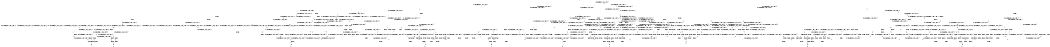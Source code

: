 digraph BCG {
size = "7, 10.5";
center = TRUE;
node [shape = circle];
0 [peripheries = 2];
0 -> 1 [label = "EX !0 !ATOMIC_EXCH_BRANCH (1, +1, TRUE, +1, 1, FALSE) !{}"];
0 -> 2 [label = "EX !2 !ATOMIC_EXCH_BRANCH (1, +1, TRUE, +0, 3, TRUE) !{}"];
0 -> 3 [label = "EX !1 !ATOMIC_EXCH_BRANCH (1, +0, TRUE, +0, 1, TRUE) !{}"];
1 -> 4 [label = "EX !2 !ATOMIC_EXCH_BRANCH (1, +1, TRUE, +0, 3, FALSE) !{0}"];
1 -> 5 [label = "EX !1 !ATOMIC_EXCH_BRANCH (1, +0, TRUE, +0, 1, FALSE) !{0}"];
1 -> 6 [label = "TERMINATE !0"];
2 -> 7 [label = "EX !0 !ATOMIC_EXCH_BRANCH (1, +1, TRUE, +1, 1, TRUE) !{0, 1, 2}"];
2 -> 8 [label = "EX !1 !ATOMIC_EXCH_BRANCH (1, +0, TRUE, +0, 1, FALSE) !{0, 1, 2}"];
2 -> 9 [label = "TERMINATE !2"];
2 -> 10 [label = "EX !0 !ATOMIC_EXCH_BRANCH (1, +1, TRUE, +1, 1, TRUE) !{0, 1, 2}"];
3 -> 11 [label = "EX !1 !ATOMIC_EXCH_BRANCH (1, +0, TRUE, +0, 1, TRUE) !{0, 1}"];
3 -> 12 [label = "EX !0 !ATOMIC_EXCH_BRANCH (1, +1, TRUE, +1, 1, FALSE) !{0, 1}"];
3 -> 13 [label = "EX !2 !ATOMIC_EXCH_BRANCH (1, +1, TRUE, +0, 3, TRUE) !{0, 1}"];
3 -> 14 [label = "EX !0 !ATOMIC_EXCH_BRANCH (1, +1, TRUE, +1, 1, FALSE) !{0, 1}"];
4 -> 15 [label = "EX !2 !ATOMIC_EXCH_BRANCH (1, +1, TRUE, +1, 1, TRUE) !{0, 1, 2}"];
4 -> 16 [label = "EX !1 !ATOMIC_EXCH_BRANCH (1, +0, TRUE, +0, 1, FALSE) !{0, 1, 2}"];
4 -> 17 [label = "TERMINATE !0"];
5 -> 18 [label = "EX !2 !ATOMIC_EXCH_BRANCH (1, +1, TRUE, +0, 3, TRUE) !{0, 1}"];
5 -> 19 [label = "TERMINATE !0"];
5 -> 20 [label = "TERMINATE !1"];
6 -> 21 [label = "EX !2 !ATOMIC_EXCH_BRANCH (1, +1, TRUE, +0, 3, FALSE) !{}"];
6 -> 22 [label = "EX !1 !ATOMIC_EXCH_BRANCH (1, +0, TRUE, +0, 1, FALSE) !{}"];
7 -> 7 [label = "EX !0 !ATOMIC_EXCH_BRANCH (1, +1, TRUE, +1, 1, TRUE) !{0, 1, 2}"];
7 -> 23 [label = "EX !1 !ATOMIC_EXCH_BRANCH (1, +0, TRUE, +0, 1, FALSE) !{0, 1, 2}"];
7 -> 24 [label = "TERMINATE !2"];
7 -> 10 [label = "EX !0 !ATOMIC_EXCH_BRANCH (1, +1, TRUE, +1, 1, TRUE) !{0, 1, 2}"];
8 -> 25 [label = "EX !0 !ATOMIC_EXCH_BRANCH (1, +1, TRUE, +1, 1, FALSE) !{0, 1, 2}"];
8 -> 26 [label = "TERMINATE !2"];
8 -> 27 [label = "TERMINATE !1"];
8 -> 28 [label = "EX !0 !ATOMIC_EXCH_BRANCH (1, +1, TRUE, +1, 1, FALSE) !{0, 1, 2}"];
9 -> 29 [label = "EX !0 !ATOMIC_EXCH_BRANCH (1, +1, TRUE, +1, 1, TRUE) !{0, 1}"];
9 -> 30 [label = "EX !1 !ATOMIC_EXCH_BRANCH (1, +0, TRUE, +0, 1, FALSE) !{0, 1}"];
9 -> 31 [label = "EX !0 !ATOMIC_EXCH_BRANCH (1, +1, TRUE, +1, 1, TRUE) !{0, 1}"];
10 -> 32 [label = "EX !1 !ATOMIC_EXCH_BRANCH (1, +0, TRUE, +0, 1, FALSE) !{0, 1, 2}"];
10 -> 10 [label = "EX !0 !ATOMIC_EXCH_BRANCH (1, +1, TRUE, +1, 1, TRUE) !{0, 1, 2}"];
10 -> 33 [label = "EX !1 !ATOMIC_EXCH_BRANCH (1, +0, TRUE, +0, 1, FALSE) !{0, 1, 2}"];
10 -> 34 [label = "TERMINATE !2"];
11 -> 11 [label = "EX !1 !ATOMIC_EXCH_BRANCH (1, +0, TRUE, +0, 1, TRUE) !{0, 1}"];
11 -> 12 [label = "EX !0 !ATOMIC_EXCH_BRANCH (1, +1, TRUE, +1, 1, FALSE) !{0, 1}"];
11 -> 13 [label = "EX !2 !ATOMIC_EXCH_BRANCH (1, +1, TRUE, +0, 3, TRUE) !{0, 1}"];
11 -> 14 [label = "EX !0 !ATOMIC_EXCH_BRANCH (1, +1, TRUE, +1, 1, FALSE) !{0, 1}"];
12 -> 35 [label = "EX !1 !ATOMIC_EXCH_BRANCH (1, +0, TRUE, +0, 1, FALSE) !{0, 1}"];
12 -> 36 [label = "EX !2 !ATOMIC_EXCH_BRANCH (1, +1, TRUE, +0, 3, FALSE) !{0, 1}"];
12 -> 37 [label = "TERMINATE !0"];
13 -> 8 [label = "EX !1 !ATOMIC_EXCH_BRANCH (1, +0, TRUE, +0, 1, FALSE) !{0, 1, 2}"];
13 -> 38 [label = "EX !0 !ATOMIC_EXCH_BRANCH (1, +1, TRUE, +1, 1, TRUE) !{0, 1, 2}"];
13 -> 39 [label = "TERMINATE !2"];
13 -> 40 [label = "EX !0 !ATOMIC_EXCH_BRANCH (1, +1, TRUE, +1, 1, TRUE) !{0, 1, 2}"];
14 -> 41 [label = "EX !1 !ATOMIC_EXCH_BRANCH (1, +0, TRUE, +0, 1, FALSE) !{0, 1}"];
14 -> 42 [label = "EX !1 !ATOMIC_EXCH_BRANCH (1, +0, TRUE, +0, 1, FALSE) !{0, 1}"];
14 -> 43 [label = "EX !2 !ATOMIC_EXCH_BRANCH (1, +1, TRUE, +0, 3, FALSE) !{0, 1}"];
14 -> 44 [label = "TERMINATE !0"];
15 -> 45 [label = "EX !2 !ATOMIC_EXCH_BRANCH (1, +1, TRUE, +0, 3, FALSE) !{0, 1, 2}"];
15 -> 46 [label = "EX !1 !ATOMIC_EXCH_BRANCH (1, +0, TRUE, +0, 1, FALSE) !{0, 1, 2}"];
15 -> 47 [label = "TERMINATE !0"];
16 -> 25 [label = "EX !2 !ATOMIC_EXCH_BRANCH (1, +1, TRUE, +1, 1, FALSE) !{0, 1, 2}"];
16 -> 48 [label = "TERMINATE !0"];
16 -> 49 [label = "TERMINATE !1"];
17 -> 50 [label = "EX !2 !ATOMIC_EXCH_BRANCH (1, +1, TRUE, +1, 1, TRUE) !{1, 2}"];
17 -> 51 [label = "EX !1 !ATOMIC_EXCH_BRANCH (1, +0, TRUE, +0, 1, FALSE) !{1, 2}"];
17 -> 52 [label = "EX !1 !ATOMIC_EXCH_BRANCH (1, +0, TRUE, +0, 1, FALSE) !{1, 2}"];
18 -> 53 [label = "TERMINATE !0"];
18 -> 54 [label = "TERMINATE !2"];
18 -> 55 [label = "TERMINATE !1"];
19 -> 56 [label = "EX !2 !ATOMIC_EXCH_BRANCH (1, +1, TRUE, +0, 3, TRUE) !{1}"];
19 -> 57 [label = "TERMINATE !1"];
20 -> 58 [label = "EX !2 !ATOMIC_EXCH_BRANCH (1, +1, TRUE, +0, 3, TRUE) !{0}"];
20 -> 57 [label = "TERMINATE !0"];
21 -> 50 [label = "EX !2 !ATOMIC_EXCH_BRANCH (1, +1, TRUE, +1, 1, TRUE) !{1, 2}"];
21 -> 51 [label = "EX !1 !ATOMIC_EXCH_BRANCH (1, +0, TRUE, +0, 1, FALSE) !{1, 2}"];
21 -> 52 [label = "EX !1 !ATOMIC_EXCH_BRANCH (1, +0, TRUE, +0, 1, FALSE) !{1, 2}"];
22 -> 56 [label = "EX !2 !ATOMIC_EXCH_BRANCH (1, +1, TRUE, +0, 3, TRUE) !{1}"];
22 -> 57 [label = "TERMINATE !1"];
23 -> 25 [label = "EX !0 !ATOMIC_EXCH_BRANCH (1, +1, TRUE, +1, 1, FALSE) !{0, 1, 2}"];
23 -> 59 [label = "TERMINATE !2"];
23 -> 60 [label = "TERMINATE !1"];
23 -> 28 [label = "EX !0 !ATOMIC_EXCH_BRANCH (1, +1, TRUE, +1, 1, FALSE) !{0, 1, 2}"];
24 -> 29 [label = "EX !0 !ATOMIC_EXCH_BRANCH (1, +1, TRUE, +1, 1, TRUE) !{0, 1}"];
24 -> 61 [label = "EX !1 !ATOMIC_EXCH_BRANCH (1, +0, TRUE, +0, 1, FALSE) !{0, 1}"];
24 -> 31 [label = "EX !0 !ATOMIC_EXCH_BRANCH (1, +1, TRUE, +1, 1, TRUE) !{0, 1}"];
25 -> 53 [label = "TERMINATE !0"];
25 -> 54 [label = "TERMINATE !2"];
25 -> 55 [label = "TERMINATE !1"];
26 -> 62 [label = "EX !0 !ATOMIC_EXCH_BRANCH (1, +1, TRUE, +1, 1, FALSE) !{0, 1}"];
26 -> 63 [label = "TERMINATE !1"];
26 -> 64 [label = "EX !0 !ATOMIC_EXCH_BRANCH (1, +1, TRUE, +1, 1, FALSE) !{0, 1}"];
27 -> 65 [label = "EX !0 !ATOMIC_EXCH_BRANCH (1, +1, TRUE, +1, 1, FALSE) !{0, 2}"];
27 -> 63 [label = "TERMINATE !2"];
27 -> 66 [label = "EX !0 !ATOMIC_EXCH_BRANCH (1, +1, TRUE, +1, 1, FALSE) !{0, 2}"];
28 -> 67 [label = "TERMINATE !0"];
28 -> 68 [label = "TERMINATE !2"];
28 -> 69 [label = "TERMINATE !1"];
29 -> 29 [label = "EX !0 !ATOMIC_EXCH_BRANCH (1, +1, TRUE, +1, 1, TRUE) !{0, 1}"];
29 -> 61 [label = "EX !1 !ATOMIC_EXCH_BRANCH (1, +0, TRUE, +0, 1, FALSE) !{0, 1}"];
29 -> 31 [label = "EX !0 !ATOMIC_EXCH_BRANCH (1, +1, TRUE, +1, 1, TRUE) !{0, 1}"];
30 -> 62 [label = "EX !0 !ATOMIC_EXCH_BRANCH (1, +1, TRUE, +1, 1, FALSE) !{0, 1}"];
30 -> 63 [label = "TERMINATE !1"];
30 -> 64 [label = "EX !0 !ATOMIC_EXCH_BRANCH (1, +1, TRUE, +1, 1, FALSE) !{0, 1}"];
31 -> 70 [label = "EX !1 !ATOMIC_EXCH_BRANCH (1, +0, TRUE, +0, 1, FALSE) !{0, 1}"];
31 -> 31 [label = "EX !0 !ATOMIC_EXCH_BRANCH (1, +1, TRUE, +1, 1, TRUE) !{0, 1}"];
31 -> 71 [label = "EX !1 !ATOMIC_EXCH_BRANCH (1, +0, TRUE, +0, 1, FALSE) !{0, 1}"];
32 -> 72 [label = "EX !0 !ATOMIC_EXCH_BRANCH (1, +1, TRUE, +1, 1, FALSE) !{0, 1, 2}"];
32 -> 73 [label = "TERMINATE !2"];
32 -> 74 [label = "TERMINATE !1"];
33 -> 28 [label = "EX !0 !ATOMIC_EXCH_BRANCH (1, +1, TRUE, +1, 1, FALSE) !{0, 1, 2}"];
33 -> 75 [label = "TERMINATE !2"];
33 -> 76 [label = "TERMINATE !1"];
34 -> 77 [label = "EX !0 !ATOMIC_EXCH_BRANCH (1, +1, TRUE, +1, 1, TRUE) !{0, 1}"];
34 -> 78 [label = "EX !1 !ATOMIC_EXCH_BRANCH (1, +0, TRUE, +0, 1, FALSE) !{0, 1}"];
35 -> 18 [label = "EX !2 !ATOMIC_EXCH_BRANCH (1, +1, TRUE, +0, 3, TRUE) !{0, 1}"];
35 -> 19 [label = "TERMINATE !0"];
35 -> 20 [label = "TERMINATE !1"];
36 -> 16 [label = "EX !1 !ATOMIC_EXCH_BRANCH (1, +0, TRUE, +0, 1, FALSE) !{0, 1, 2}"];
36 -> 79 [label = "EX !2 !ATOMIC_EXCH_BRANCH (1, +1, TRUE, +1, 1, TRUE) !{0, 1, 2}"];
36 -> 80 [label = "TERMINATE !0"];
37 -> 81 [label = "EX !1 !ATOMIC_EXCH_BRANCH (1, +0, TRUE, +0, 1, FALSE) !{1}"];
37 -> 82 [label = "EX !2 !ATOMIC_EXCH_BRANCH (1, +1, TRUE, +0, 3, FALSE) !{1}"];
37 -> 83 [label = "EX !1 !ATOMIC_EXCH_BRANCH (1, +0, TRUE, +0, 1, FALSE) !{1}"];
38 -> 38 [label = "EX !0 !ATOMIC_EXCH_BRANCH (1, +1, TRUE, +1, 1, TRUE) !{0, 1, 2}"];
38 -> 23 [label = "EX !1 !ATOMIC_EXCH_BRANCH (1, +0, TRUE, +0, 1, FALSE) !{0, 1, 2}"];
38 -> 84 [label = "TERMINATE !2"];
38 -> 40 [label = "EX !0 !ATOMIC_EXCH_BRANCH (1, +1, TRUE, +1, 1, TRUE) !{0, 1, 2}"];
39 -> 30 [label = "EX !1 !ATOMIC_EXCH_BRANCH (1, +0, TRUE, +0, 1, FALSE) !{0, 1}"];
39 -> 85 [label = "EX !0 !ATOMIC_EXCH_BRANCH (1, +1, TRUE, +1, 1, TRUE) !{0, 1}"];
39 -> 86 [label = "EX !0 !ATOMIC_EXCH_BRANCH (1, +1, TRUE, +1, 1, TRUE) !{0, 1}"];
40 -> 32 [label = "EX !1 !ATOMIC_EXCH_BRANCH (1, +0, TRUE, +0, 1, FALSE) !{0, 1, 2}"];
40 -> 40 [label = "EX !0 !ATOMIC_EXCH_BRANCH (1, +1, TRUE, +1, 1, TRUE) !{0, 1, 2}"];
40 -> 33 [label = "EX !1 !ATOMIC_EXCH_BRANCH (1, +0, TRUE, +0, 1, FALSE) !{0, 1, 2}"];
40 -> 87 [label = "TERMINATE !2"];
41 -> 88 [label = "EX !2 !ATOMIC_EXCH_BRANCH (1, +1, TRUE, +0, 3, TRUE) !{0, 1}"];
41 -> 89 [label = "TERMINATE !0"];
41 -> 90 [label = "TERMINATE !1"];
42 -> 91 [label = "EX !2 !ATOMIC_EXCH_BRANCH (1, +1, TRUE, +0, 3, TRUE) !{0, 1}"];
42 -> 92 [label = "TERMINATE !0"];
42 -> 93 [label = "TERMINATE !1"];
43 -> 94 [label = "EX !1 !ATOMIC_EXCH_BRANCH (1, +0, TRUE, +0, 1, FALSE) !{0, 1, 2}"];
43 -> 95 [label = "EX !2 !ATOMIC_EXCH_BRANCH (1, +1, TRUE, +1, 1, TRUE) !{0, 1, 2}"];
43 -> 96 [label = "TERMINATE !0"];
44 -> 97 [label = "EX !1 !ATOMIC_EXCH_BRANCH (1, +0, TRUE, +0, 1, FALSE) !{1}"];
44 -> 98 [label = "EX !2 !ATOMIC_EXCH_BRANCH (1, +1, TRUE, +0, 3, FALSE) !{1}"];
45 -> 15 [label = "EX !2 !ATOMIC_EXCH_BRANCH (1, +1, TRUE, +1, 1, TRUE) !{0, 1, 2}"];
45 -> 16 [label = "EX !1 !ATOMIC_EXCH_BRANCH (1, +0, TRUE, +0, 1, FALSE) !{0, 1, 2}"];
45 -> 17 [label = "TERMINATE !0"];
46 -> 25 [label = "EX !2 !ATOMIC_EXCH_BRANCH (1, +1, TRUE, +0, 3, TRUE) !{0, 1, 2}"];
46 -> 99 [label = "TERMINATE !0"];
46 -> 100 [label = "TERMINATE !1"];
47 -> 101 [label = "EX !2 !ATOMIC_EXCH_BRANCH (1, +1, TRUE, +0, 3, FALSE) !{1, 2}"];
47 -> 102 [label = "EX !1 !ATOMIC_EXCH_BRANCH (1, +0, TRUE, +0, 1, FALSE) !{1, 2}"];
47 -> 103 [label = "EX !1 !ATOMIC_EXCH_BRANCH (1, +0, TRUE, +0, 1, FALSE) !{1, 2}"];
48 -> 104 [label = "EX !2 !ATOMIC_EXCH_BRANCH (1, +1, TRUE, +1, 1, FALSE) !{1, 2}"];
48 -> 105 [label = "TERMINATE !1"];
49 -> 65 [label = "EX !2 !ATOMIC_EXCH_BRANCH (1, +1, TRUE, +1, 1, FALSE) !{0, 2}"];
49 -> 105 [label = "TERMINATE !0"];
50 -> 101 [label = "EX !2 !ATOMIC_EXCH_BRANCH (1, +1, TRUE, +0, 3, FALSE) !{1, 2}"];
50 -> 102 [label = "EX !1 !ATOMIC_EXCH_BRANCH (1, +0, TRUE, +0, 1, FALSE) !{1, 2}"];
50 -> 103 [label = "EX !1 !ATOMIC_EXCH_BRANCH (1, +0, TRUE, +0, 1, FALSE) !{1, 2}"];
51 -> 104 [label = "EX !2 !ATOMIC_EXCH_BRANCH (1, +1, TRUE, +1, 1, FALSE) !{1, 2}"];
51 -> 105 [label = "TERMINATE !1"];
52 -> 106 [label = "EX !2 !ATOMIC_EXCH_BRANCH (1, +1, TRUE, +1, 1, FALSE) !{1, 2}"];
52 -> 107 [label = "EX !2 !ATOMIC_EXCH_BRANCH (1, +1, TRUE, +1, 1, FALSE) !{1, 2}"];
52 -> 108 [label = "TERMINATE !1"];
53 -> 109 [label = "TERMINATE !2"];
53 -> 110 [label = "TERMINATE !1"];
54 -> 109 [label = "TERMINATE !0"];
54 -> 111 [label = "TERMINATE !1"];
55 -> 110 [label = "TERMINATE !0"];
55 -> 111 [label = "TERMINATE !2"];
56 -> 109 [label = "TERMINATE !2"];
56 -> 110 [label = "TERMINATE !1"];
57 -> 112 [label = "EX !2 !ATOMIC_EXCH_BRANCH (1, +1, TRUE, +0, 3, TRUE) !{}"];
58 -> 110 [label = "TERMINATE !0"];
58 -> 111 [label = "TERMINATE !2"];
59 -> 62 [label = "EX !0 !ATOMIC_EXCH_BRANCH (1, +1, TRUE, +1, 1, FALSE) !{0, 1}"];
59 -> 113 [label = "TERMINATE !1"];
59 -> 64 [label = "EX !0 !ATOMIC_EXCH_BRANCH (1, +1, TRUE, +1, 1, FALSE) !{0, 1}"];
60 -> 65 [label = "EX !0 !ATOMIC_EXCH_BRANCH (1, +1, TRUE, +1, 1, FALSE) !{0, 2}"];
60 -> 113 [label = "TERMINATE !2"];
60 -> 66 [label = "EX !0 !ATOMIC_EXCH_BRANCH (1, +1, TRUE, +1, 1, FALSE) !{0, 2}"];
61 -> 62 [label = "EX !0 !ATOMIC_EXCH_BRANCH (1, +1, TRUE, +1, 1, FALSE) !{0, 1}"];
61 -> 113 [label = "TERMINATE !1"];
61 -> 64 [label = "EX !0 !ATOMIC_EXCH_BRANCH (1, +1, TRUE, +1, 1, FALSE) !{0, 1}"];
62 -> 109 [label = "TERMINATE !0"];
62 -> 111 [label = "TERMINATE !1"];
63 -> 114 [label = "EX !0 !ATOMIC_EXCH_BRANCH (1, +1, TRUE, +1, 1, FALSE) !{0}"];
63 -> 115 [label = "EX !0 !ATOMIC_EXCH_BRANCH (1, +1, TRUE, +1, 1, FALSE) !{0}"];
64 -> 116 [label = "TERMINATE !0"];
64 -> 117 [label = "TERMINATE !1"];
65 -> 110 [label = "TERMINATE !0"];
65 -> 111 [label = "TERMINATE !2"];
66 -> 118 [label = "TERMINATE !0"];
66 -> 119 [label = "TERMINATE !2"];
67 -> 120 [label = "TERMINATE !2"];
67 -> 121 [label = "TERMINATE !1"];
68 -> 120 [label = "TERMINATE !0"];
68 -> 122 [label = "TERMINATE !1"];
69 -> 121 [label = "TERMINATE !0"];
69 -> 122 [label = "TERMINATE !2"];
70 -> 123 [label = "EX !0 !ATOMIC_EXCH_BRANCH (1, +1, TRUE, +1, 1, FALSE) !{0, 1}"];
70 -> 124 [label = "TERMINATE !1"];
70 -> 64 [label = "EX !0 !ATOMIC_EXCH_BRANCH (1, +1, TRUE, +1, 1, FALSE) !{0, 1}"];
71 -> 64 [label = "EX !0 !ATOMIC_EXCH_BRANCH (1, +1, TRUE, +1, 1, FALSE) !{0, 1}"];
71 -> 125 [label = "TERMINATE !1"];
72 -> 126 [label = "TERMINATE !0"];
72 -> 127 [label = "TERMINATE !2"];
72 -> 128 [label = "TERMINATE !1"];
73 -> 129 [label = "EX !0 !ATOMIC_EXCH_BRANCH (1, +1, TRUE, +1, 1, FALSE) !{0, 1}"];
73 -> 130 [label = "TERMINATE !1"];
74 -> 131 [label = "EX !0 !ATOMIC_EXCH_BRANCH (1, +1, TRUE, +1, 1, FALSE) !{0, 2}"];
74 -> 130 [label = "TERMINATE !2"];
75 -> 132 [label = "EX !0 !ATOMIC_EXCH_BRANCH (1, +1, TRUE, +1, 1, FALSE) !{0, 1}"];
75 -> 133 [label = "TERMINATE !1"];
76 -> 134 [label = "EX !0 !ATOMIC_EXCH_BRANCH (1, +1, TRUE, +1, 1, FALSE) !{0, 2}"];
76 -> 133 [label = "TERMINATE !2"];
77 -> 77 [label = "EX !0 !ATOMIC_EXCH_BRANCH (1, +1, TRUE, +1, 1, TRUE) !{0, 1}"];
77 -> 78 [label = "EX !1 !ATOMIC_EXCH_BRANCH (1, +0, TRUE, +0, 1, FALSE) !{0, 1}"];
78 -> 132 [label = "EX !0 !ATOMIC_EXCH_BRANCH (1, +1, TRUE, +1, 1, FALSE) !{0, 1}"];
78 -> 133 [label = "TERMINATE !1"];
79 -> 46 [label = "EX !1 !ATOMIC_EXCH_BRANCH (1, +0, TRUE, +0, 1, FALSE) !{0, 1, 2}"];
79 -> 135 [label = "EX !2 !ATOMIC_EXCH_BRANCH (1, +1, TRUE, +0, 3, FALSE) !{0, 1, 2}"];
79 -> 136 [label = "TERMINATE !0"];
80 -> 51 [label = "EX !1 !ATOMIC_EXCH_BRANCH (1, +0, TRUE, +0, 1, FALSE) !{1, 2}"];
80 -> 137 [label = "EX !2 !ATOMIC_EXCH_BRANCH (1, +1, TRUE, +1, 1, TRUE) !{1, 2}"];
80 -> 52 [label = "EX !1 !ATOMIC_EXCH_BRANCH (1, +0, TRUE, +0, 1, FALSE) !{1, 2}"];
81 -> 56 [label = "EX !2 !ATOMIC_EXCH_BRANCH (1, +1, TRUE, +0, 3, TRUE) !{1}"];
81 -> 57 [label = "TERMINATE !1"];
82 -> 51 [label = "EX !1 !ATOMIC_EXCH_BRANCH (1, +0, TRUE, +0, 1, FALSE) !{1, 2}"];
82 -> 137 [label = "EX !2 !ATOMIC_EXCH_BRANCH (1, +1, TRUE, +1, 1, TRUE) !{1, 2}"];
82 -> 52 [label = "EX !1 !ATOMIC_EXCH_BRANCH (1, +0, TRUE, +0, 1, FALSE) !{1, 2}"];
83 -> 138 [label = "EX !2 !ATOMIC_EXCH_BRANCH (1, +1, TRUE, +0, 3, TRUE) !{1}"];
83 -> 139 [label = "TERMINATE !1"];
84 -> 85 [label = "EX !0 !ATOMIC_EXCH_BRANCH (1, +1, TRUE, +1, 1, TRUE) !{0, 1}"];
84 -> 61 [label = "EX !1 !ATOMIC_EXCH_BRANCH (1, +0, TRUE, +0, 1, FALSE) !{0, 1}"];
84 -> 86 [label = "EX !0 !ATOMIC_EXCH_BRANCH (1, +1, TRUE, +1, 1, TRUE) !{0, 1}"];
85 -> 85 [label = "EX !0 !ATOMIC_EXCH_BRANCH (1, +1, TRUE, +1, 1, TRUE) !{0, 1}"];
85 -> 61 [label = "EX !1 !ATOMIC_EXCH_BRANCH (1, +0, TRUE, +0, 1, FALSE) !{0, 1}"];
85 -> 86 [label = "EX !0 !ATOMIC_EXCH_BRANCH (1, +1, TRUE, +1, 1, TRUE) !{0, 1}"];
86 -> 70 [label = "EX !1 !ATOMIC_EXCH_BRANCH (1, +0, TRUE, +0, 1, FALSE) !{0, 1}"];
86 -> 86 [label = "EX !0 !ATOMIC_EXCH_BRANCH (1, +1, TRUE, +1, 1, TRUE) !{0, 1}"];
86 -> 71 [label = "EX !1 !ATOMIC_EXCH_BRANCH (1, +0, TRUE, +0, 1, FALSE) !{0, 1}"];
87 -> 140 [label = "EX !0 !ATOMIC_EXCH_BRANCH (1, +1, TRUE, +1, 1, TRUE) !{0, 1}"];
87 -> 78 [label = "EX !1 !ATOMIC_EXCH_BRANCH (1, +0, TRUE, +0, 1, FALSE) !{0, 1}"];
88 -> 141 [label = "TERMINATE !0"];
88 -> 142 [label = "TERMINATE !2"];
88 -> 143 [label = "TERMINATE !1"];
89 -> 144 [label = "EX !2 !ATOMIC_EXCH_BRANCH (1, +1, TRUE, +0, 3, TRUE) !{1}"];
89 -> 145 [label = "TERMINATE !1"];
90 -> 146 [label = "EX !2 !ATOMIC_EXCH_BRANCH (1, +1, TRUE, +0, 3, TRUE) !{0}"];
90 -> 145 [label = "TERMINATE !0"];
91 -> 147 [label = "TERMINATE !0"];
91 -> 148 [label = "TERMINATE !2"];
91 -> 149 [label = "TERMINATE !1"];
92 -> 150 [label = "EX !2 !ATOMIC_EXCH_BRANCH (1, +1, TRUE, +0, 3, TRUE) !{1}"];
92 -> 151 [label = "TERMINATE !1"];
93 -> 152 [label = "EX !2 !ATOMIC_EXCH_BRANCH (1, +1, TRUE, +0, 3, TRUE) !{0}"];
93 -> 151 [label = "TERMINATE !0"];
94 -> 153 [label = "EX !2 !ATOMIC_EXCH_BRANCH (1, +1, TRUE, +1, 1, FALSE) !{0, 1, 2}"];
94 -> 154 [label = "TERMINATE !0"];
94 -> 155 [label = "TERMINATE !1"];
95 -> 156 [label = "EX !1 !ATOMIC_EXCH_BRANCH (1, +0, TRUE, +0, 1, FALSE) !{0, 1, 2}"];
95 -> 157 [label = "EX !2 !ATOMIC_EXCH_BRANCH (1, +1, TRUE, +0, 3, FALSE) !{0, 1, 2}"];
95 -> 158 [label = "TERMINATE !0"];
96 -> 159 [label = "EX !1 !ATOMIC_EXCH_BRANCH (1, +0, TRUE, +0, 1, FALSE) !{1, 2}"];
96 -> 160 [label = "EX !2 !ATOMIC_EXCH_BRANCH (1, +1, TRUE, +1, 1, TRUE) !{1, 2}"];
97 -> 150 [label = "EX !2 !ATOMIC_EXCH_BRANCH (1, +1, TRUE, +0, 3, TRUE) !{1}"];
97 -> 151 [label = "TERMINATE !1"];
98 -> 159 [label = "EX !1 !ATOMIC_EXCH_BRANCH (1, +0, TRUE, +0, 1, FALSE) !{1, 2}"];
98 -> 160 [label = "EX !2 !ATOMIC_EXCH_BRANCH (1, +1, TRUE, +1, 1, TRUE) !{1, 2}"];
99 -> 104 [label = "EX !2 !ATOMIC_EXCH_BRANCH (1, +1, TRUE, +0, 3, TRUE) !{1, 2}"];
99 -> 161 [label = "TERMINATE !1"];
100 -> 65 [label = "EX !2 !ATOMIC_EXCH_BRANCH (1, +1, TRUE, +0, 3, TRUE) !{0, 2}"];
100 -> 161 [label = "TERMINATE !0"];
101 -> 50 [label = "EX !2 !ATOMIC_EXCH_BRANCH (1, +1, TRUE, +1, 1, TRUE) !{1, 2}"];
101 -> 51 [label = "EX !1 !ATOMIC_EXCH_BRANCH (1, +0, TRUE, +0, 1, FALSE) !{1, 2}"];
101 -> 52 [label = "EX !1 !ATOMIC_EXCH_BRANCH (1, +0, TRUE, +0, 1, FALSE) !{1, 2}"];
102 -> 104 [label = "EX !2 !ATOMIC_EXCH_BRANCH (1, +1, TRUE, +0, 3, TRUE) !{1, 2}"];
102 -> 161 [label = "TERMINATE !1"];
103 -> 106 [label = "EX !2 !ATOMIC_EXCH_BRANCH (1, +1, TRUE, +0, 3, TRUE) !{1, 2}"];
103 -> 107 [label = "EX !2 !ATOMIC_EXCH_BRANCH (1, +1, TRUE, +0, 3, TRUE) !{1, 2}"];
103 -> 162 [label = "TERMINATE !1"];
104 -> 109 [label = "TERMINATE !2"];
104 -> 110 [label = "TERMINATE !1"];
105 -> 163 [label = "EX !2 !ATOMIC_EXCH_BRANCH (1, +1, TRUE, +1, 1, FALSE) !{2}"];
105 -> 164 [label = "EX !2 !ATOMIC_EXCH_BRANCH (1, +1, TRUE, +1, 1, FALSE) !{2}"];
106 -> 165 [label = "TERMINATE !2"];
106 -> 166 [label = "TERMINATE !1"];
107 -> 167 [label = "TERMINATE !2"];
107 -> 168 [label = "TERMINATE !1"];
108 -> 169 [label = "EX !2 !ATOMIC_EXCH_BRANCH (1, +1, TRUE, +1, 1, FALSE) !{2}"];
109 -> 170 [label = "TERMINATE !1"];
110 -> 170 [label = "TERMINATE !2"];
111 -> 170 [label = "TERMINATE !0"];
112 -> 170 [label = "TERMINATE !2"];
113 -> 114 [label = "EX !0 !ATOMIC_EXCH_BRANCH (1, +1, TRUE, +1, 1, FALSE) !{0}"];
113 -> 115 [label = "EX !0 !ATOMIC_EXCH_BRANCH (1, +1, TRUE, +1, 1, FALSE) !{0}"];
114 -> 170 [label = "TERMINATE !0"];
115 -> 171 [label = "TERMINATE !0"];
116 -> 172 [label = "TERMINATE !1"];
117 -> 172 [label = "TERMINATE !0"];
118 -> 173 [label = "TERMINATE !2"];
119 -> 173 [label = "TERMINATE !0"];
120 -> 174 [label = "TERMINATE !1"];
121 -> 174 [label = "TERMINATE !2"];
122 -> 174 [label = "TERMINATE !0"];
123 -> 175 [label = "TERMINATE !0"];
123 -> 176 [label = "TERMINATE !1"];
124 -> 177 [label = "EX !0 !ATOMIC_EXCH_BRANCH (1, +1, TRUE, +1, 1, FALSE) !{0}"];
125 -> 178 [label = "EX !0 !ATOMIC_EXCH_BRANCH (1, +1, TRUE, +1, 1, FALSE) !{0}"];
126 -> 179 [label = "TERMINATE !2"];
126 -> 180 [label = "TERMINATE !1"];
127 -> 179 [label = "TERMINATE !0"];
127 -> 181 [label = "TERMINATE !1"];
128 -> 180 [label = "TERMINATE !0"];
128 -> 181 [label = "TERMINATE !2"];
129 -> 179 [label = "TERMINATE !0"];
129 -> 181 [label = "TERMINATE !1"];
130 -> 182 [label = "EX !0 !ATOMIC_EXCH_BRANCH (1, +1, TRUE, +1, 1, FALSE) !{0}"];
131 -> 180 [label = "TERMINATE !0"];
131 -> 181 [label = "TERMINATE !2"];
132 -> 120 [label = "TERMINATE !0"];
132 -> 122 [label = "TERMINATE !1"];
133 -> 183 [label = "EX !0 !ATOMIC_EXCH_BRANCH (1, +1, TRUE, +1, 1, FALSE) !{0}"];
134 -> 121 [label = "TERMINATE !0"];
134 -> 122 [label = "TERMINATE !2"];
135 -> 16 [label = "EX !1 !ATOMIC_EXCH_BRANCH (1, +0, TRUE, +0, 1, FALSE) !{0, 1, 2}"];
135 -> 79 [label = "EX !2 !ATOMIC_EXCH_BRANCH (1, +1, TRUE, +1, 1, TRUE) !{0, 1, 2}"];
135 -> 80 [label = "TERMINATE !0"];
136 -> 102 [label = "EX !1 !ATOMIC_EXCH_BRANCH (1, +0, TRUE, +0, 1, FALSE) !{1, 2}"];
136 -> 184 [label = "EX !2 !ATOMIC_EXCH_BRANCH (1, +1, TRUE, +0, 3, FALSE) !{1, 2}"];
136 -> 103 [label = "EX !1 !ATOMIC_EXCH_BRANCH (1, +0, TRUE, +0, 1, FALSE) !{1, 2}"];
137 -> 102 [label = "EX !1 !ATOMIC_EXCH_BRANCH (1, +0, TRUE, +0, 1, FALSE) !{1, 2}"];
137 -> 184 [label = "EX !2 !ATOMIC_EXCH_BRANCH (1, +1, TRUE, +0, 3, FALSE) !{1, 2}"];
137 -> 103 [label = "EX !1 !ATOMIC_EXCH_BRANCH (1, +0, TRUE, +0, 1, FALSE) !{1, 2}"];
138 -> 185 [label = "TERMINATE !2"];
138 -> 186 [label = "TERMINATE !1"];
139 -> 187 [label = "EX !2 !ATOMIC_EXCH_BRANCH (1, +1, TRUE, +0, 3, TRUE) !{}"];
140 -> 140 [label = "EX !0 !ATOMIC_EXCH_BRANCH (1, +1, TRUE, +1, 1, TRUE) !{0, 1}"];
140 -> 78 [label = "EX !1 !ATOMIC_EXCH_BRANCH (1, +0, TRUE, +0, 1, FALSE) !{0, 1}"];
141 -> 175 [label = "TERMINATE !2"];
141 -> 188 [label = "TERMINATE !1"];
142 -> 175 [label = "TERMINATE !0"];
142 -> 176 [label = "TERMINATE !1"];
143 -> 188 [label = "TERMINATE !0"];
143 -> 176 [label = "TERMINATE !2"];
144 -> 175 [label = "TERMINATE !2"];
144 -> 188 [label = "TERMINATE !1"];
145 -> 189 [label = "EX !2 !ATOMIC_EXCH_BRANCH (1, +1, TRUE, +0, 3, TRUE) !{}"];
146 -> 188 [label = "TERMINATE !0"];
146 -> 176 [label = "TERMINATE !2"];
147 -> 116 [label = "TERMINATE !2"];
147 -> 190 [label = "TERMINATE !1"];
148 -> 116 [label = "TERMINATE !0"];
148 -> 117 [label = "TERMINATE !1"];
149 -> 190 [label = "TERMINATE !0"];
149 -> 117 [label = "TERMINATE !2"];
150 -> 116 [label = "TERMINATE !2"];
150 -> 190 [label = "TERMINATE !1"];
151 -> 191 [label = "EX !2 !ATOMIC_EXCH_BRANCH (1, +1, TRUE, +0, 3, TRUE) !{}"];
152 -> 190 [label = "TERMINATE !0"];
152 -> 117 [label = "TERMINATE !2"];
153 -> 147 [label = "TERMINATE !0"];
153 -> 148 [label = "TERMINATE !2"];
153 -> 149 [label = "TERMINATE !1"];
154 -> 192 [label = "EX !2 !ATOMIC_EXCH_BRANCH (1, +1, TRUE, +1, 1, FALSE) !{1, 2}"];
154 -> 193 [label = "TERMINATE !1"];
155 -> 194 [label = "EX !2 !ATOMIC_EXCH_BRANCH (1, +1, TRUE, +1, 1, FALSE) !{0, 2}"];
155 -> 193 [label = "TERMINATE !0"];
156 -> 153 [label = "EX !2 !ATOMIC_EXCH_BRANCH (1, +1, TRUE, +0, 3, TRUE) !{0, 1, 2}"];
156 -> 195 [label = "TERMINATE !0"];
156 -> 196 [label = "TERMINATE !1"];
157 -> 94 [label = "EX !1 !ATOMIC_EXCH_BRANCH (1, +0, TRUE, +0, 1, FALSE) !{0, 1, 2}"];
157 -> 95 [label = "EX !2 !ATOMIC_EXCH_BRANCH (1, +1, TRUE, +1, 1, TRUE) !{0, 1, 2}"];
157 -> 96 [label = "TERMINATE !0"];
158 -> 197 [label = "EX !1 !ATOMIC_EXCH_BRANCH (1, +0, TRUE, +0, 1, FALSE) !{1, 2}"];
158 -> 198 [label = "EX !2 !ATOMIC_EXCH_BRANCH (1, +1, TRUE, +0, 3, FALSE) !{1, 2}"];
159 -> 192 [label = "EX !2 !ATOMIC_EXCH_BRANCH (1, +1, TRUE, +1, 1, FALSE) !{1, 2}"];
159 -> 193 [label = "TERMINATE !1"];
160 -> 197 [label = "EX !1 !ATOMIC_EXCH_BRANCH (1, +0, TRUE, +0, 1, FALSE) !{1, 2}"];
160 -> 198 [label = "EX !2 !ATOMIC_EXCH_BRANCH (1, +1, TRUE, +0, 3, FALSE) !{1, 2}"];
161 -> 163 [label = "EX !2 !ATOMIC_EXCH_BRANCH (1, +1, TRUE, +0, 3, TRUE) !{2}"];
161 -> 164 [label = "EX !2 !ATOMIC_EXCH_BRANCH (1, +1, TRUE, +0, 3, TRUE) !{2}"];
162 -> 169 [label = "EX !2 !ATOMIC_EXCH_BRANCH (1, +1, TRUE, +0, 3, TRUE) !{2}"];
163 -> 170 [label = "TERMINATE !2"];
164 -> 199 [label = "TERMINATE !2"];
165 -> 200 [label = "TERMINATE !1"];
166 -> 200 [label = "TERMINATE !2"];
167 -> 201 [label = "TERMINATE !1"];
168 -> 201 [label = "TERMINATE !2"];
169 -> 201 [label = "TERMINATE !2"];
170 -> 202 [label = "exit"];
171 -> 203 [label = "exit"];
172 -> 204 [label = "exit"];
173 -> 205 [label = "exit"];
174 -> 206 [label = "exit"];
175 -> 207 [label = "TERMINATE !1"];
176 -> 207 [label = "TERMINATE !0"];
177 -> 207 [label = "TERMINATE !0"];
178 -> 172 [label = "TERMINATE !0"];
179 -> 208 [label = "TERMINATE !1"];
180 -> 208 [label = "TERMINATE !2"];
181 -> 208 [label = "TERMINATE !0"];
182 -> 208 [label = "TERMINATE !0"];
183 -> 174 [label = "TERMINATE !0"];
184 -> 51 [label = "EX !1 !ATOMIC_EXCH_BRANCH (1, +0, TRUE, +0, 1, FALSE) !{1, 2}"];
184 -> 137 [label = "EX !2 !ATOMIC_EXCH_BRANCH (1, +1, TRUE, +1, 1, TRUE) !{1, 2}"];
184 -> 52 [label = "EX !1 !ATOMIC_EXCH_BRANCH (1, +0, TRUE, +0, 1, FALSE) !{1, 2}"];
185 -> 209 [label = "TERMINATE !1"];
186 -> 209 [label = "TERMINATE !2"];
187 -> 209 [label = "TERMINATE !2"];
188 -> 207 [label = "TERMINATE !2"];
189 -> 207 [label = "TERMINATE !2"];
190 -> 172 [label = "TERMINATE !2"];
191 -> 172 [label = "TERMINATE !2"];
192 -> 116 [label = "TERMINATE !2"];
192 -> 190 [label = "TERMINATE !1"];
193 -> 210 [label = "EX !2 !ATOMIC_EXCH_BRANCH (1, +1, TRUE, +1, 1, FALSE) !{2}"];
194 -> 190 [label = "TERMINATE !0"];
194 -> 117 [label = "TERMINATE !2"];
195 -> 192 [label = "EX !2 !ATOMIC_EXCH_BRANCH (1, +1, TRUE, +0, 3, TRUE) !{1, 2}"];
195 -> 211 [label = "TERMINATE !1"];
196 -> 194 [label = "EX !2 !ATOMIC_EXCH_BRANCH (1, +1, TRUE, +0, 3, TRUE) !{0, 2}"];
196 -> 211 [label = "TERMINATE !0"];
197 -> 192 [label = "EX !2 !ATOMIC_EXCH_BRANCH (1, +1, TRUE, +0, 3, TRUE) !{1, 2}"];
197 -> 211 [label = "TERMINATE !1"];
198 -> 159 [label = "EX !1 !ATOMIC_EXCH_BRANCH (1, +0, TRUE, +0, 1, FALSE) !{1, 2}"];
198 -> 160 [label = "EX !2 !ATOMIC_EXCH_BRANCH (1, +1, TRUE, +1, 1, TRUE) !{1, 2}"];
199 -> 212 [label = "exit"];
200 -> 213 [label = "exit"];
201 -> 214 [label = "exit"];
207 -> 215 [label = "exit"];
208 -> 216 [label = "exit"];
209 -> 217 [label = "exit"];
210 -> 172 [label = "TERMINATE !2"];
211 -> 210 [label = "EX !2 !ATOMIC_EXCH_BRANCH (1, +1, TRUE, +0, 3, TRUE) !{2}"];
}
